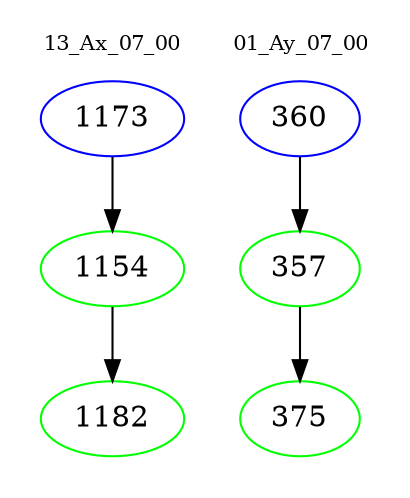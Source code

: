 digraph{
subgraph cluster_0 {
color = white
label = "13_Ax_07_00";
fontsize=10;
T0_1173 [label="1173", color="blue"]
T0_1173 -> T0_1154 [color="black"]
T0_1154 [label="1154", color="green"]
T0_1154 -> T0_1182 [color="black"]
T0_1182 [label="1182", color="green"]
}
subgraph cluster_1 {
color = white
label = "01_Ay_07_00";
fontsize=10;
T1_360 [label="360", color="blue"]
T1_360 -> T1_357 [color="black"]
T1_357 [label="357", color="green"]
T1_357 -> T1_375 [color="black"]
T1_375 [label="375", color="green"]
}
}
